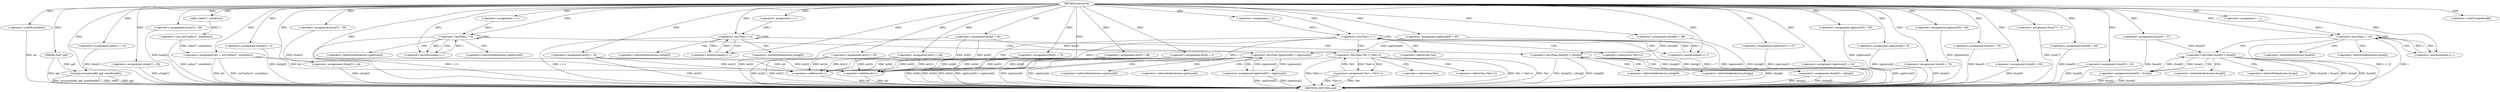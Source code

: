 digraph xaxuwwb {  
"2951479051794208324" [label = "(METHOD,xaxuwwb)" ]
"2951479051794208588" [label = "(METHOD_RETURN,void)" ]
"2951479051794208325" [label = "(PARAM,char* gqf)" ]
"2951479051794208329" [label = "(<operator>.assignment,fzsm[0] = 37)" ]
"2951479051794208335" [label = "(<operator>.assignment,kct = (int*)calloc(7, sizeof(int)))" ]
"2951479051794208337" [label = "(<operator>.cast,(int*)calloc(7, sizeof(int)))" ]
"2951479051794208339" [label = "(calloc,calloc(7, sizeof(int)))" ]
"2951479051794208341" [label = "(<operator>.sizeOf,sizeof(int))" ]
"2951479051794208343" [label = "(<operator>.assignment,kct[0] = 46)" ]
"2951479051794208349" [label = "(<operator>.assignment,ybstg[0] = 89)" ]
"2951479051794208354" [label = "(<operator>.assignment,kct[1] = 90)" ]
"2951479051794208359" [label = "(<operator>.assignment,kct[2] = 43)" ]
"2951479051794208364" [label = "(<operator>.assignment,fzsm[1] = 12)" ]
"2951479051794208370" [label = "(<operator>.assignment,ybstg[1] = 26)" ]
"2951479051794208375" [label = "(strncpy,strncpy(eedkl, gqf, sizeof(eedkl)))" ]
"2951479051794208378" [label = "(<operator>.sizeOf,sizeof(eedkl))" ]
"2951479051794208380" [label = "(<operator>.assignment,fzsm[2] = 28)" ]
"2951479051794208385" [label = "(<operator>.assignment,kct[3] = 33)" ]
"2951479051794208390" [label = "(<operator>.assignment,ybstg[2] = 3)" ]
"2951479051794208395" [label = "(<operator>.assignment,ybstg[3] = 44)" ]
"2951479051794208400" [label = "(<operator>.assignment,fzsm[3] = 59)" ]
"2951479051794208405" [label = "(<operator>.assignment,kct[4] = 2)" ]
"2951479051794208410" [label = "(<operator>.assignment,vpplwxzo[0] = 95)" ]
"2951479051794208415" [label = "(<operator>.assignment,vpplwxzo[1] = 47)" ]
"2951479051794208420" [label = "(<operator>.assignment,kct[5] = 96)" ]
"2951479051794208425" [label = "(<operator>.assignment,vpplwxzo[2] = 32)" ]
"2951479051794208430" [label = "(<operator>.assignment,vpplwxzo[3] = 60)" ]
"2951479051794208435" [label = "(<operator>.assignment,vpplwxzo[4] = 8)" ]
"2951479051794208440" [label = "(<operator>.assignment,fzsm[4] = 75)" ]
"2951479051794208445" [label = "(<operator>.assignment,vpplwxzo[5] = 66)" ]
"2951479051794208452" [label = "(<operator>.assignment,i = 1)" ]
"2951479051794208455" [label = "(<operator>.lessThan,i < 6)" ]
"2951479051794208458" [label = "(<operator>.postIncrement,i++)" ]
"2951479051794208462" [label = "(<operator>.lessThan,vpplwxzo[0] < vpplwxzo[i])" ]
"2951479051794208470" [label = "(<operator>.assignment,vpplwxzo[0] = vpplwxzo[i])" ]
"2951479051794208477" [label = "(<operator>.assignment,kct[6] = 72)" ]
"2951479051794208484" [label = "(<operator>.assignment,i = 1)" ]
"2951479051794208487" [label = "(<operator>.lessThan,i < 4)" ]
"2951479051794208490" [label = "(<operator>.postIncrement,i++)" ]
"2951479051794208494" [label = "(<operator>.lessThan,ybstg[0] < ybstg[i])" ]
"2951479051794208502" [label = "(<operator>.assignment,ybstg[0] = ybstg[i])" ]
"2951479051794208511" [label = "(<operator>.assignment,i = 1)" ]
"2951479051794208514" [label = "(<operator>.lessThan,i < 7)" ]
"2951479051794208517" [label = "(<operator>.postIncrement,i++)" ]
"2951479051794208521" [label = "(<operator>.lessThan,*kct < *(kct+i))" ]
"2951479051794208525" [label = "(<operator>.addition,kct+i)" ]
"2951479051794208529" [label = "(<operator>.assignment,*kct = *(kct+i))" ]
"2951479051794208533" [label = "(<operator>.addition,kct+i)" ]
"2951479051794208536" [label = "(<operator>.assignment,fzsm[5] = 78)" ]
"2951479051794208541" [label = "(<operator>.assignment,fzsm[6] = 99)" ]
"2951479051794208546" [label = "(<operator>.assignment,fzsm[7] = 7)" ]
"2951479051794208551" [label = "(<operator>.assignment,fzsm[8] = 93)" ]
"2951479051794208556" [label = "(<operator>.assignment,fzsm[9] = 16)" ]
"2951479051794208563" [label = "(<operator>.assignment,i = 1)" ]
"2951479051794208566" [label = "(<operator>.lessThan,i < 10)" ]
"2951479051794208569" [label = "(<operator>.postIncrement,i++)" ]
"2951479051794208573" [label = "(<operator>.lessThan,fzsm[0] < fzsm[i])" ]
"2951479051794208581" [label = "(<operator>.assignment,fzsm[0] = fzsm[i])" ]
"2951479051794208463" [label = "(<operator>.indirectIndexAccess,vpplwxzo[0])" ]
"2951479051794208466" [label = "(<operator>.indirectIndexAccess,vpplwxzo[i])" ]
"2951479051794208471" [label = "(<operator>.indirectIndexAccess,vpplwxzo[0])" ]
"2951479051794208474" [label = "(<operator>.indirectIndexAccess,vpplwxzo[i])" ]
"2951479051794208495" [label = "(<operator>.indirectIndexAccess,ybstg[0])" ]
"2951479051794208498" [label = "(<operator>.indirectIndexAccess,ybstg[i])" ]
"2951479051794208503" [label = "(<operator>.indirectIndexAccess,ybstg[0])" ]
"2951479051794208506" [label = "(<operator>.indirectIndexAccess,ybstg[i])" ]
"2951479051794208522" [label = "(<operator>.indirection,*kct)" ]
"2951479051794208524" [label = "(<operator>.indirection,*(kct+i))" ]
"2951479051794208530" [label = "(<operator>.indirection,*kct)" ]
"2951479051794208532" [label = "(<operator>.indirection,*(kct+i))" ]
"2951479051794208574" [label = "(<operator>.indirectIndexAccess,fzsm[0])" ]
"2951479051794208577" [label = "(<operator>.indirectIndexAccess,fzsm[i])" ]
"2951479051794208582" [label = "(<operator>.indirectIndexAccess,fzsm[0])" ]
"2951479051794208585" [label = "(<operator>.indirectIndexAccess,fzsm[i])" ]
  "2951479051794208521" -> "2951479051794208588"  [ label = "DDG: *(kct+i)"] 
  "2951479051794208375" -> "2951479051794208588"  [ label = "DDG: eedkl"] 
  "2951479051794208573" -> "2951479051794208588"  [ label = "DDG: fzsm[0] < fzsm[i]"] 
  "2951479051794208470" -> "2951479051794208588"  [ label = "DDG: vpplwxzo[0]"] 
  "2951479051794208349" -> "2951479051794208588"  [ label = "DDG: ybstg[0]"] 
  "2951479051794208370" -> "2951479051794208588"  [ label = "DDG: ybstg[1]"] 
  "2951479051794208551" -> "2951479051794208588"  [ label = "DDG: fzsm[8]"] 
  "2951479051794208455" -> "2951479051794208588"  [ label = "DDG: i < 6"] 
  "2951479051794208533" -> "2951479051794208588"  [ label = "DDG: kct"] 
  "2951479051794208521" -> "2951479051794208588"  [ label = "DDG: *kct < *(kct+i)"] 
  "2951479051794208525" -> "2951479051794208588"  [ label = "DDG: kct"] 
  "2951479051794208529" -> "2951479051794208588"  [ label = "DDG: *kct"] 
  "2951479051794208566" -> "2951479051794208588"  [ label = "DDG: i < 10"] 
  "2951479051794208395" -> "2951479051794208588"  [ label = "DDG: ybstg[3]"] 
  "2951479051794208462" -> "2951479051794208588"  [ label = "DDG: vpplwxzo[0] < vpplwxzo[i]"] 
  "2951479051794208487" -> "2951479051794208588"  [ label = "DDG: i < 4"] 
  "2951479051794208335" -> "2951479051794208588"  [ label = "DDG: kct"] 
  "2951479051794208477" -> "2951479051794208588"  [ label = "DDG: kct[6]"] 
  "2951479051794208470" -> "2951479051794208588"  [ label = "DDG: vpplwxzo[i]"] 
  "2951479051794208364" -> "2951479051794208588"  [ label = "DDG: fzsm[1]"] 
  "2951479051794208400" -> "2951479051794208588"  [ label = "DDG: fzsm[3]"] 
  "2951479051794208380" -> "2951479051794208588"  [ label = "DDG: fzsm[2]"] 
  "2951479051794208494" -> "2951479051794208588"  [ label = "DDG: ybstg[0] < ybstg[i]"] 
  "2951479051794208494" -> "2951479051794208588"  [ label = "DDG: ybstg[0]"] 
  "2951479051794208536" -> "2951479051794208588"  [ label = "DDG: fzsm[5]"] 
  "2951479051794208514" -> "2951479051794208588"  [ label = "DDG: i < 7"] 
  "2951479051794208581" -> "2951479051794208588"  [ label = "DDG: fzsm[i]"] 
  "2951479051794208410" -> "2951479051794208588"  [ label = "DDG: vpplwxzo[0]"] 
  "2951479051794208375" -> "2951479051794208588"  [ label = "DDG: gqf"] 
  "2951479051794208521" -> "2951479051794208588"  [ label = "DDG: *kct"] 
  "2951479051794208390" -> "2951479051794208588"  [ label = "DDG: ybstg[2]"] 
  "2951479051794208385" -> "2951479051794208588"  [ label = "DDG: kct[3]"] 
  "2951479051794208494" -> "2951479051794208588"  [ label = "DDG: ybstg[i]"] 
  "2951479051794208425" -> "2951479051794208588"  [ label = "DDG: vpplwxzo[2]"] 
  "2951479051794208462" -> "2951479051794208588"  [ label = "DDG: vpplwxzo[0]"] 
  "2951479051794208405" -> "2951479051794208588"  [ label = "DDG: kct[4]"] 
  "2951479051794208341" -> "2951479051794208588"  [ label = "DDG: int"] 
  "2951479051794208573" -> "2951479051794208588"  [ label = "DDG: fzsm[i]"] 
  "2951479051794208445" -> "2951479051794208588"  [ label = "DDG: vpplwxzo[5]"] 
  "2951479051794208415" -> "2951479051794208588"  [ label = "DDG: vpplwxzo[1]"] 
  "2951479051794208502" -> "2951479051794208588"  [ label = "DDG: ybstg[0]"] 
  "2951479051794208581" -> "2951479051794208588"  [ label = "DDG: fzsm[0]"] 
  "2951479051794208435" -> "2951479051794208588"  [ label = "DDG: vpplwxzo[4]"] 
  "2951479051794208354" -> "2951479051794208588"  [ label = "DDG: kct[1]"] 
  "2951479051794208462" -> "2951479051794208588"  [ label = "DDG: vpplwxzo[i]"] 
  "2951479051794208541" -> "2951479051794208588"  [ label = "DDG: fzsm[6]"] 
  "2951479051794208337" -> "2951479051794208588"  [ label = "DDG: calloc(7, sizeof(int))"] 
  "2951479051794208359" -> "2951479051794208588"  [ label = "DDG: kct[2]"] 
  "2951479051794208329" -> "2951479051794208588"  [ label = "DDG: fzsm[0]"] 
  "2951479051794208502" -> "2951479051794208588"  [ label = "DDG: ybstg[i]"] 
  "2951479051794208440" -> "2951479051794208588"  [ label = "DDG: fzsm[4]"] 
  "2951479051794208325" -> "2951479051794208588"  [ label = "DDG: gqf"] 
  "2951479051794208343" -> "2951479051794208588"  [ label = "DDG: kct[0]"] 
  "2951479051794208529" -> "2951479051794208588"  [ label = "DDG: *(kct+i)"] 
  "2951479051794208573" -> "2951479051794208588"  [ label = "DDG: fzsm[0]"] 
  "2951479051794208546" -> "2951479051794208588"  [ label = "DDG: fzsm[7]"] 
  "2951479051794208335" -> "2951479051794208588"  [ label = "DDG: (int*)calloc(7, sizeof(int))"] 
  "2951479051794208430" -> "2951479051794208588"  [ label = "DDG: vpplwxzo[3]"] 
  "2951479051794208420" -> "2951479051794208588"  [ label = "DDG: kct[5]"] 
  "2951479051794208556" -> "2951479051794208588"  [ label = "DDG: fzsm[9]"] 
  "2951479051794208375" -> "2951479051794208588"  [ label = "DDG: strncpy(eedkl, gqf, sizeof(eedkl))"] 
  "2951479051794208566" -> "2951479051794208588"  [ label = "DDG: i"] 
  "2951479051794208324" -> "2951479051794208325"  [ label = "DDG: "] 
  "2951479051794208324" -> "2951479051794208329"  [ label = "DDG: "] 
  "2951479051794208337" -> "2951479051794208335"  [ label = "DDG: calloc(7, sizeof(int))"] 
  "2951479051794208324" -> "2951479051794208335"  [ label = "DDG: "] 
  "2951479051794208339" -> "2951479051794208337"  [ label = "DDG: 7"] 
  "2951479051794208324" -> "2951479051794208339"  [ label = "DDG: "] 
  "2951479051794208324" -> "2951479051794208341"  [ label = "DDG: "] 
  "2951479051794208324" -> "2951479051794208343"  [ label = "DDG: "] 
  "2951479051794208324" -> "2951479051794208349"  [ label = "DDG: "] 
  "2951479051794208324" -> "2951479051794208354"  [ label = "DDG: "] 
  "2951479051794208324" -> "2951479051794208359"  [ label = "DDG: "] 
  "2951479051794208324" -> "2951479051794208364"  [ label = "DDG: "] 
  "2951479051794208324" -> "2951479051794208370"  [ label = "DDG: "] 
  "2951479051794208324" -> "2951479051794208375"  [ label = "DDG: "] 
  "2951479051794208325" -> "2951479051794208375"  [ label = "DDG: gqf"] 
  "2951479051794208324" -> "2951479051794208378"  [ label = "DDG: "] 
  "2951479051794208324" -> "2951479051794208380"  [ label = "DDG: "] 
  "2951479051794208324" -> "2951479051794208385"  [ label = "DDG: "] 
  "2951479051794208324" -> "2951479051794208390"  [ label = "DDG: "] 
  "2951479051794208324" -> "2951479051794208395"  [ label = "DDG: "] 
  "2951479051794208324" -> "2951479051794208400"  [ label = "DDG: "] 
  "2951479051794208324" -> "2951479051794208405"  [ label = "DDG: "] 
  "2951479051794208324" -> "2951479051794208410"  [ label = "DDG: "] 
  "2951479051794208324" -> "2951479051794208415"  [ label = "DDG: "] 
  "2951479051794208324" -> "2951479051794208420"  [ label = "DDG: "] 
  "2951479051794208324" -> "2951479051794208425"  [ label = "DDG: "] 
  "2951479051794208324" -> "2951479051794208430"  [ label = "DDG: "] 
  "2951479051794208324" -> "2951479051794208435"  [ label = "DDG: "] 
  "2951479051794208324" -> "2951479051794208440"  [ label = "DDG: "] 
  "2951479051794208324" -> "2951479051794208445"  [ label = "DDG: "] 
  "2951479051794208324" -> "2951479051794208452"  [ label = "DDG: "] 
  "2951479051794208452" -> "2951479051794208455"  [ label = "DDG: i"] 
  "2951479051794208458" -> "2951479051794208455"  [ label = "DDG: i"] 
  "2951479051794208324" -> "2951479051794208455"  [ label = "DDG: "] 
  "2951479051794208455" -> "2951479051794208458"  [ label = "DDG: i"] 
  "2951479051794208324" -> "2951479051794208458"  [ label = "DDG: "] 
  "2951479051794208470" -> "2951479051794208462"  [ label = "DDG: vpplwxzo[0]"] 
  "2951479051794208410" -> "2951479051794208462"  [ label = "DDG: vpplwxzo[0]"] 
  "2951479051794208462" -> "2951479051794208470"  [ label = "DDG: vpplwxzo[i]"] 
  "2951479051794208324" -> "2951479051794208477"  [ label = "DDG: "] 
  "2951479051794208324" -> "2951479051794208484"  [ label = "DDG: "] 
  "2951479051794208484" -> "2951479051794208487"  [ label = "DDG: i"] 
  "2951479051794208490" -> "2951479051794208487"  [ label = "DDG: i"] 
  "2951479051794208324" -> "2951479051794208487"  [ label = "DDG: "] 
  "2951479051794208487" -> "2951479051794208490"  [ label = "DDG: i"] 
  "2951479051794208324" -> "2951479051794208490"  [ label = "DDG: "] 
  "2951479051794208349" -> "2951479051794208494"  [ label = "DDG: ybstg[0]"] 
  "2951479051794208502" -> "2951479051794208494"  [ label = "DDG: ybstg[0]"] 
  "2951479051794208494" -> "2951479051794208502"  [ label = "DDG: ybstg[i]"] 
  "2951479051794208324" -> "2951479051794208511"  [ label = "DDG: "] 
  "2951479051794208511" -> "2951479051794208514"  [ label = "DDG: i"] 
  "2951479051794208517" -> "2951479051794208514"  [ label = "DDG: i"] 
  "2951479051794208324" -> "2951479051794208514"  [ label = "DDG: "] 
  "2951479051794208324" -> "2951479051794208517"  [ label = "DDG: "] 
  "2951479051794208514" -> "2951479051794208517"  [ label = "DDG: i"] 
  "2951479051794208529" -> "2951479051794208521"  [ label = "DDG: *kct"] 
  "2951479051794208343" -> "2951479051794208521"  [ label = "DDG: kct[0]"] 
  "2951479051794208335" -> "2951479051794208525"  [ label = "DDG: kct"] 
  "2951479051794208477" -> "2951479051794208525"  [ label = "DDG: kct[6]"] 
  "2951479051794208385" -> "2951479051794208525"  [ label = "DDG: kct[3]"] 
  "2951479051794208405" -> "2951479051794208525"  [ label = "DDG: kct[4]"] 
  "2951479051794208354" -> "2951479051794208525"  [ label = "DDG: kct[1]"] 
  "2951479051794208359" -> "2951479051794208525"  [ label = "DDG: kct[2]"] 
  "2951479051794208343" -> "2951479051794208525"  [ label = "DDG: kct[0]"] 
  "2951479051794208420" -> "2951479051794208525"  [ label = "DDG: kct[5]"] 
  "2951479051794208324" -> "2951479051794208525"  [ label = "DDG: "] 
  "2951479051794208514" -> "2951479051794208525"  [ label = "DDG: i"] 
  "2951479051794208521" -> "2951479051794208529"  [ label = "DDG: *(kct+i)"] 
  "2951479051794208477" -> "2951479051794208533"  [ label = "DDG: kct[6]"] 
  "2951479051794208385" -> "2951479051794208533"  [ label = "DDG: kct[3]"] 
  "2951479051794208405" -> "2951479051794208533"  [ label = "DDG: kct[4]"] 
  "2951479051794208354" -> "2951479051794208533"  [ label = "DDG: kct[1]"] 
  "2951479051794208359" -> "2951479051794208533"  [ label = "DDG: kct[2]"] 
  "2951479051794208343" -> "2951479051794208533"  [ label = "DDG: kct[0]"] 
  "2951479051794208420" -> "2951479051794208533"  [ label = "DDG: kct[5]"] 
  "2951479051794208324" -> "2951479051794208533"  [ label = "DDG: "] 
  "2951479051794208335" -> "2951479051794208533"  [ label = "DDG: kct"] 
  "2951479051794208514" -> "2951479051794208533"  [ label = "DDG: i"] 
  "2951479051794208324" -> "2951479051794208536"  [ label = "DDG: "] 
  "2951479051794208324" -> "2951479051794208541"  [ label = "DDG: "] 
  "2951479051794208324" -> "2951479051794208546"  [ label = "DDG: "] 
  "2951479051794208324" -> "2951479051794208551"  [ label = "DDG: "] 
  "2951479051794208324" -> "2951479051794208556"  [ label = "DDG: "] 
  "2951479051794208324" -> "2951479051794208563"  [ label = "DDG: "] 
  "2951479051794208563" -> "2951479051794208566"  [ label = "DDG: i"] 
  "2951479051794208569" -> "2951479051794208566"  [ label = "DDG: i"] 
  "2951479051794208324" -> "2951479051794208566"  [ label = "DDG: "] 
  "2951479051794208566" -> "2951479051794208569"  [ label = "DDG: i"] 
  "2951479051794208324" -> "2951479051794208569"  [ label = "DDG: "] 
  "2951479051794208581" -> "2951479051794208573"  [ label = "DDG: fzsm[0]"] 
  "2951479051794208329" -> "2951479051794208573"  [ label = "DDG: fzsm[0]"] 
  "2951479051794208573" -> "2951479051794208581"  [ label = "DDG: fzsm[i]"] 
  "2951479051794208455" -> "2951479051794208463"  [ label = "CDG: "] 
  "2951479051794208455" -> "2951479051794208455"  [ label = "CDG: "] 
  "2951479051794208455" -> "2951479051794208458"  [ label = "CDG: "] 
  "2951479051794208455" -> "2951479051794208462"  [ label = "CDG: "] 
  "2951479051794208455" -> "2951479051794208466"  [ label = "CDG: "] 
  "2951479051794208462" -> "2951479051794208471"  [ label = "CDG: "] 
  "2951479051794208462" -> "2951479051794208474"  [ label = "CDG: "] 
  "2951479051794208462" -> "2951479051794208470"  [ label = "CDG: "] 
  "2951479051794208487" -> "2951479051794208495"  [ label = "CDG: "] 
  "2951479051794208487" -> "2951479051794208487"  [ label = "CDG: "] 
  "2951479051794208487" -> "2951479051794208490"  [ label = "CDG: "] 
  "2951479051794208487" -> "2951479051794208494"  [ label = "CDG: "] 
  "2951479051794208487" -> "2951479051794208498"  [ label = "CDG: "] 
  "2951479051794208494" -> "2951479051794208503"  [ label = "CDG: "] 
  "2951479051794208494" -> "2951479051794208506"  [ label = "CDG: "] 
  "2951479051794208494" -> "2951479051794208502"  [ label = "CDG: "] 
  "2951479051794208514" -> "2951479051794208522"  [ label = "CDG: "] 
  "2951479051794208514" -> "2951479051794208521"  [ label = "CDG: "] 
  "2951479051794208514" -> "2951479051794208524"  [ label = "CDG: "] 
  "2951479051794208514" -> "2951479051794208525"  [ label = "CDG: "] 
  "2951479051794208514" -> "2951479051794208514"  [ label = "CDG: "] 
  "2951479051794208514" -> "2951479051794208517"  [ label = "CDG: "] 
  "2951479051794208521" -> "2951479051794208530"  [ label = "CDG: "] 
  "2951479051794208521" -> "2951479051794208529"  [ label = "CDG: "] 
  "2951479051794208521" -> "2951479051794208532"  [ label = "CDG: "] 
  "2951479051794208521" -> "2951479051794208533"  [ label = "CDG: "] 
  "2951479051794208566" -> "2951479051794208569"  [ label = "CDG: "] 
  "2951479051794208566" -> "2951479051794208574"  [ label = "CDG: "] 
  "2951479051794208566" -> "2951479051794208573"  [ label = "CDG: "] 
  "2951479051794208566" -> "2951479051794208566"  [ label = "CDG: "] 
  "2951479051794208566" -> "2951479051794208577"  [ label = "CDG: "] 
  "2951479051794208573" -> "2951479051794208585"  [ label = "CDG: "] 
  "2951479051794208573" -> "2951479051794208582"  [ label = "CDG: "] 
  "2951479051794208573" -> "2951479051794208581"  [ label = "CDG: "] 
}
